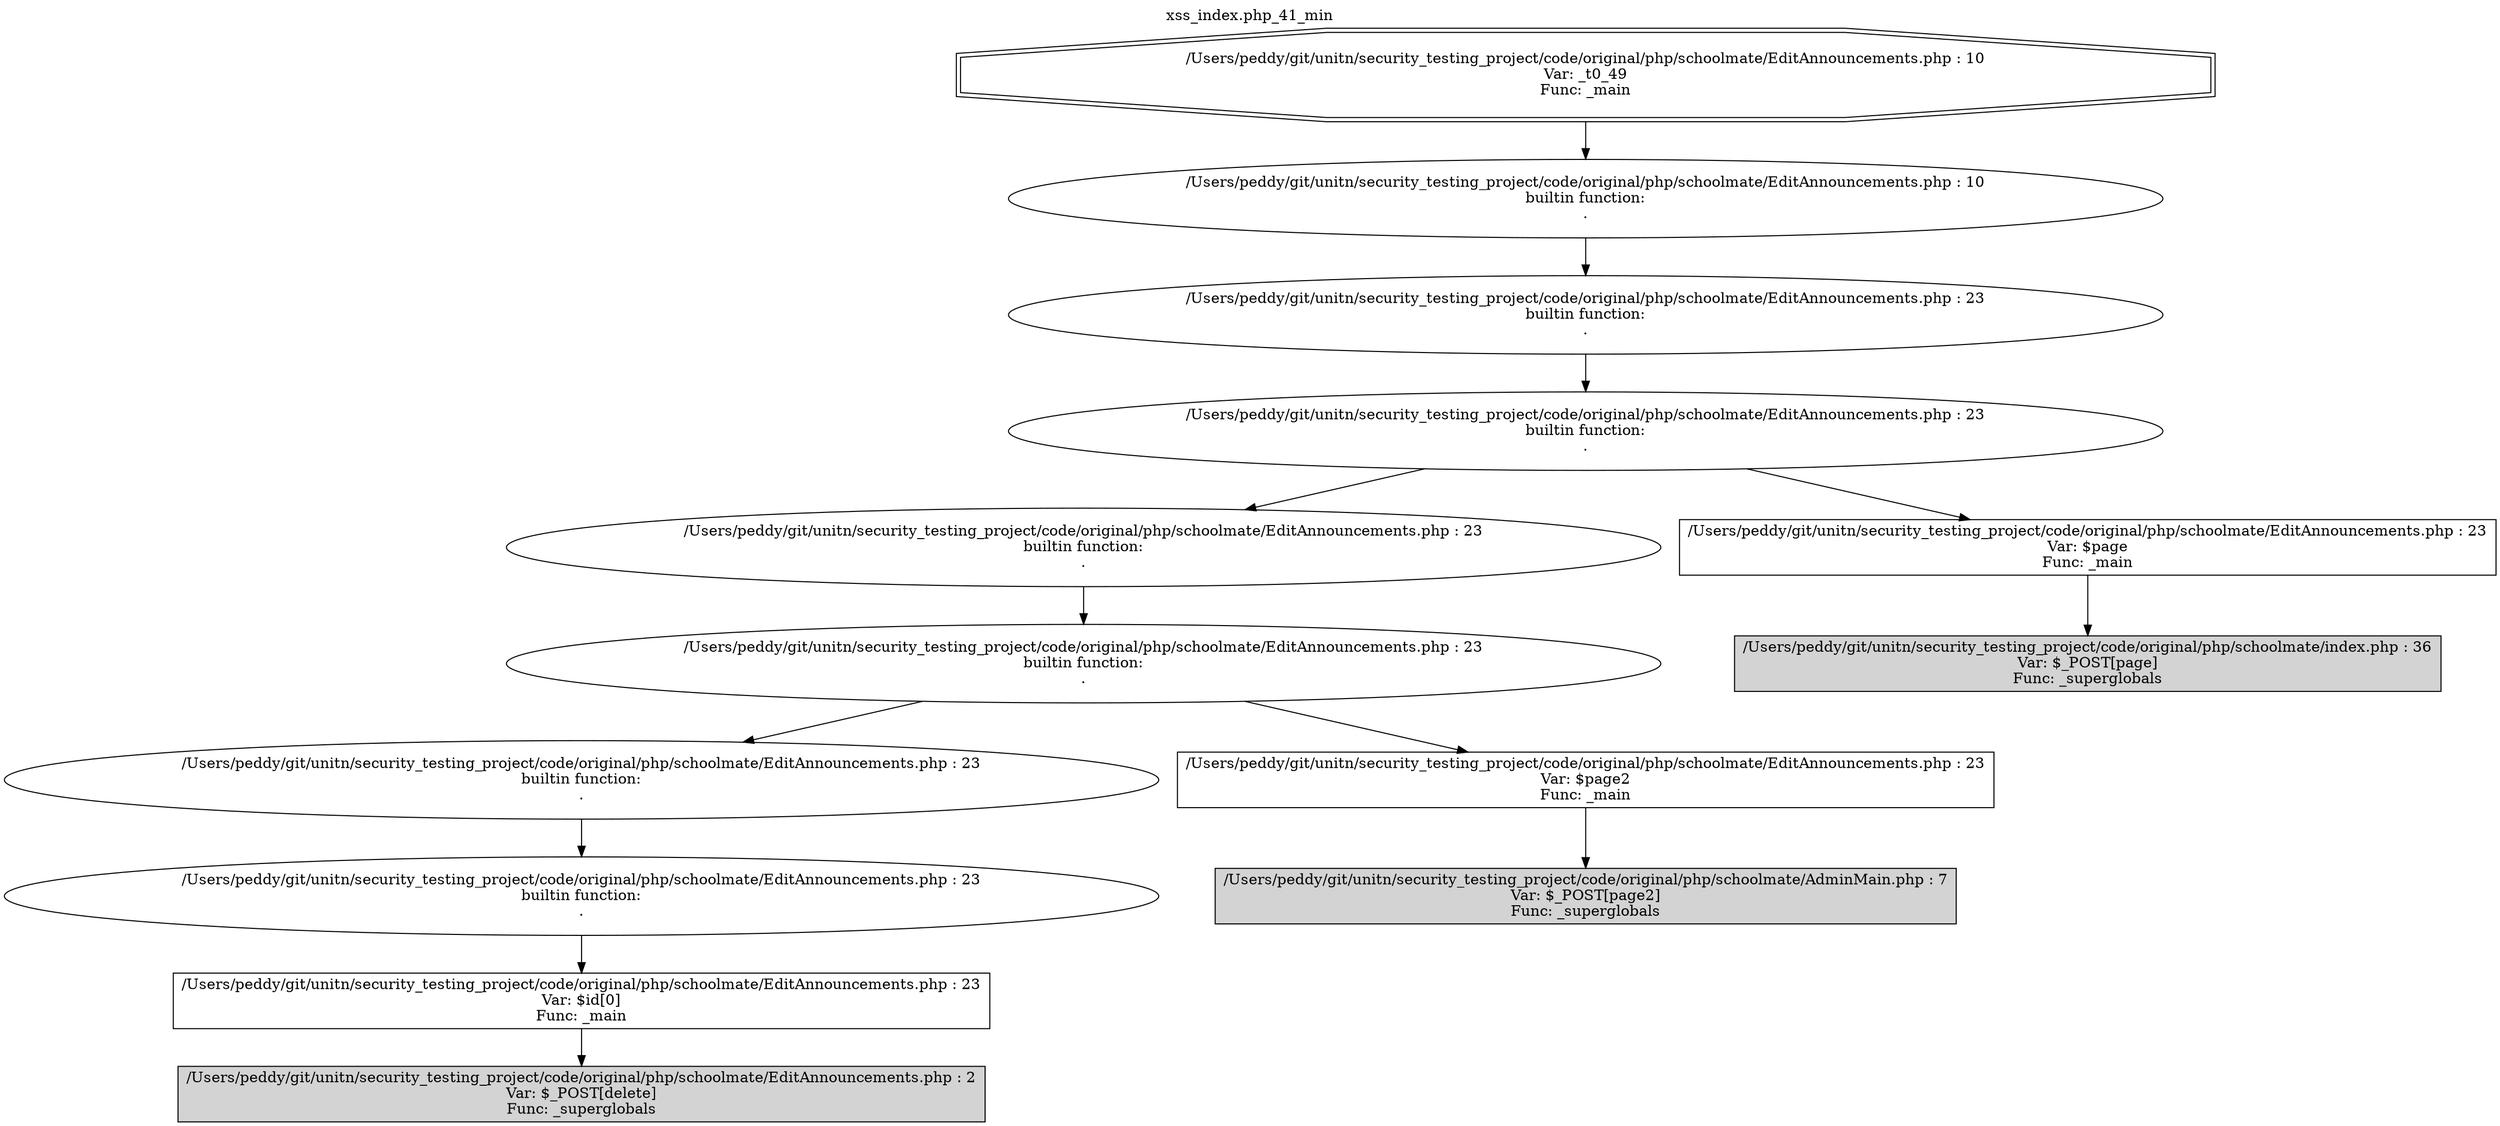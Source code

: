 digraph cfg {
  label="xss_index.php_41_min";
  labelloc=t;
  n1 [shape=doubleoctagon, label="/Users/peddy/git/unitn/security_testing_project/code/original/php/schoolmate/EditAnnouncements.php : 10\nVar: _t0_49\nFunc: _main\n"];
  n2 [shape=ellipse, label="/Users/peddy/git/unitn/security_testing_project/code/original/php/schoolmate/EditAnnouncements.php : 10\nbuiltin function:\n.\n"];
  n3 [shape=ellipse, label="/Users/peddy/git/unitn/security_testing_project/code/original/php/schoolmate/EditAnnouncements.php : 23\nbuiltin function:\n.\n"];
  n4 [shape=ellipse, label="/Users/peddy/git/unitn/security_testing_project/code/original/php/schoolmate/EditAnnouncements.php : 23\nbuiltin function:\n.\n"];
  n5 [shape=ellipse, label="/Users/peddy/git/unitn/security_testing_project/code/original/php/schoolmate/EditAnnouncements.php : 23\nbuiltin function:\n.\n"];
  n6 [shape=ellipse, label="/Users/peddy/git/unitn/security_testing_project/code/original/php/schoolmate/EditAnnouncements.php : 23\nbuiltin function:\n.\n"];
  n7 [shape=ellipse, label="/Users/peddy/git/unitn/security_testing_project/code/original/php/schoolmate/EditAnnouncements.php : 23\nbuiltin function:\n.\n"];
  n8 [shape=ellipse, label="/Users/peddy/git/unitn/security_testing_project/code/original/php/schoolmate/EditAnnouncements.php : 23\nbuiltin function:\n.\n"];
  n9 [shape=box, label="/Users/peddy/git/unitn/security_testing_project/code/original/php/schoolmate/EditAnnouncements.php : 23\nVar: $id[0]\nFunc: _main\n"];
  n10 [shape=box, label="/Users/peddy/git/unitn/security_testing_project/code/original/php/schoolmate/EditAnnouncements.php : 2\nVar: $_POST[delete]\nFunc: _superglobals\n",style=filled];
  n11 [shape=box, label="/Users/peddy/git/unitn/security_testing_project/code/original/php/schoolmate/EditAnnouncements.php : 23\nVar: $page2\nFunc: _main\n"];
  n12 [shape=box, label="/Users/peddy/git/unitn/security_testing_project/code/original/php/schoolmate/AdminMain.php : 7\nVar: $_POST[page2]\nFunc: _superglobals\n",style=filled];
  n13 [shape=box, label="/Users/peddy/git/unitn/security_testing_project/code/original/php/schoolmate/EditAnnouncements.php : 23\nVar: $page\nFunc: _main\n"];
  n14 [shape=box, label="/Users/peddy/git/unitn/security_testing_project/code/original/php/schoolmate/index.php : 36\nVar: $_POST[page]\nFunc: _superglobals\n",style=filled];
  n1 -> n2;
  n2 -> n3;
  n3 -> n4;
  n4 -> n5;
  n4 -> n13;
  n5 -> n6;
  n6 -> n7;
  n6 -> n11;
  n7 -> n8;
  n8 -> n9;
  n9 -> n10;
  n11 -> n12;
  n13 -> n14;
}
